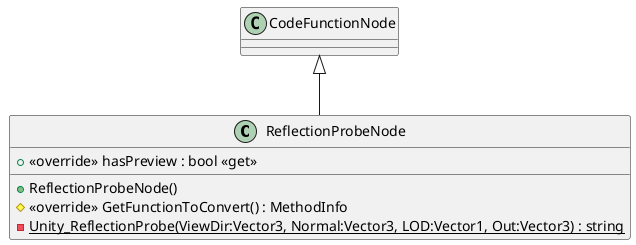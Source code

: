 @startuml
class ReflectionProbeNode {
    + ReflectionProbeNode()
    + <<override>> hasPreview : bool <<get>>
    # <<override>> GetFunctionToConvert() : MethodInfo
    {static} - Unity_ReflectionProbe(ViewDir:Vector3, Normal:Vector3, LOD:Vector1, Out:Vector3) : string
}
CodeFunctionNode <|-- ReflectionProbeNode
@enduml
